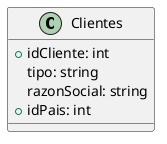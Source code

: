 @startuml Clientes
class Clientes{
    +idCliente: int
    tipo: string
    razonSocial: string 
    +idPais: int
}
@enduml
